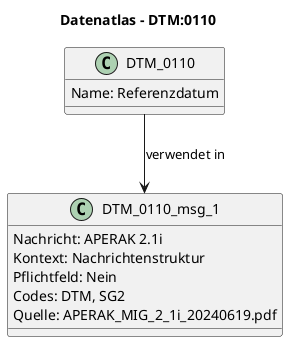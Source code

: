@startuml
title Datenatlas – DTM:0110
class DTM_0110 {
  Name: Referenzdatum
}
class DTM_0110_msg_1 {
  Nachricht: APERAK 2.1i
  Kontext: Nachrichtenstruktur
  Pflichtfeld: Nein
  Codes: DTM, SG2
  Quelle: APERAK_MIG_2_1i_20240619.pdf
}
DTM_0110 --> DTM_0110_msg_1 : verwendet in
@enduml
